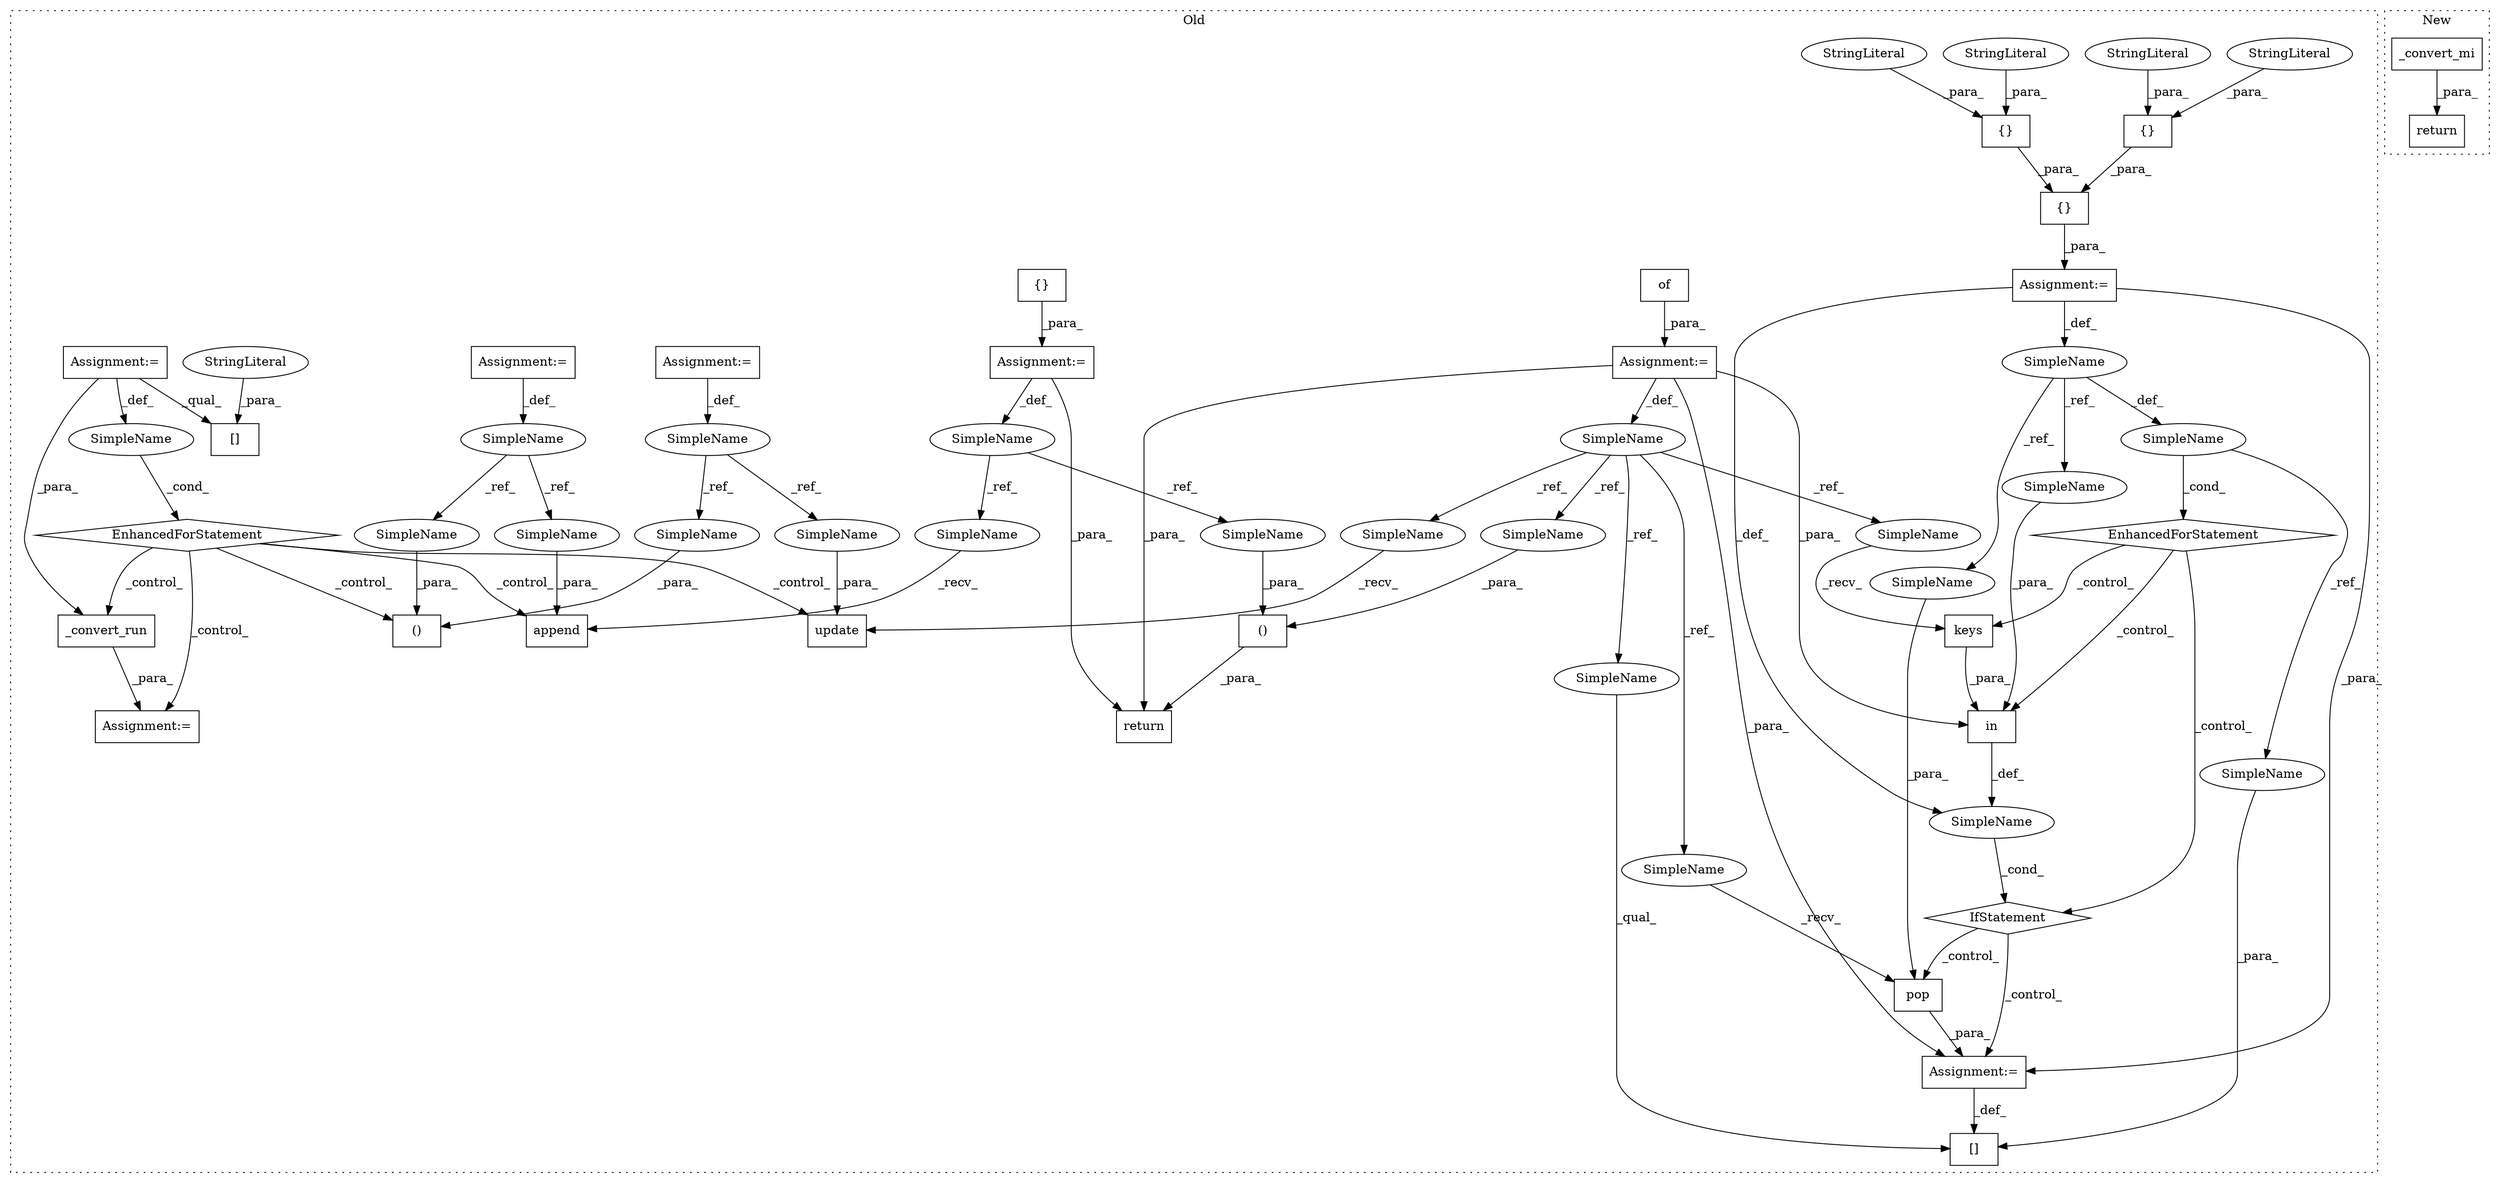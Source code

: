 digraph G {
subgraph cluster0 {
1 [label="_convert_run" a="32" s="6276,6318" l="13,1" shape="box"];
3 [label="EnhancedForStatement" a="70" s="5993,6071" l="53,2" shape="diamond"];
4 [label="()" a="106" s="6255" l="19" shape="box"];
5 [label="SimpleName" a="42" s="5259" l="3" shape="ellipse"];
6 [label="update" a="32" s="6364,6374" l="7,1" shape="box"];
7 [label="SimpleName" a="42" s="5970" l="8" shape="ellipse"];
8 [label="keys" a="32" s="6581" l="6" shape="box"];
9 [label="()" a="106" s="6662" l="25" shape="box"];
10 [label="{}" a="4" s="5962" l="2" shape="box"];
11 [label="[]" a="2" s="6599,6611" l="9,1" shape="box"];
12 [label="{}" a="4" s="6491,6515" l="1,1" shape="box"];
13 [label="in" a="105" s="6565" l="22" shape="box"];
14 [label="{}" a="4" s="6517,6543" l="1,1" shape="box"];
15 [label="EnhancedForStatement" a="70" s="6395,6545" l="68,2" shape="diamond"];
16 [label="{}" a="4" s="6490,6544" l="1,1" shape="box"];
17 [label="SimpleName" a="42" s="6455" l="3" shape="ellipse"];
18 [label="pop" a="32" s="6622,6629" l="4,1" shape="box"];
19 [label="SimpleName" a="42" s="6470" l="3" shape="ellipse"];
20 [label="StringLiteral" a="45" s="6504" l="11" shape="ellipse"];
21 [label="StringLiteral" a="45" s="6531" l="12" shape="ellipse"];
22 [label="StringLiteral" a="45" s="6518" l="12" shape="ellipse"];
23 [label="StringLiteral" a="45" s="6492" l="11" shape="ellipse"];
24 [label="SimpleName" a="42" s="5948" l="4" shape="ellipse"];
25 [label="append" a="32" s="6334,6344" l="7,1" shape="box"];
26 [label="SimpleName" a="42" s="" l="" shape="ellipse"];
27 [label="IfStatement" a="25" s="6555,6587" l="10,2" shape="diamond"];
28 [label="of" a="32" s="5983" l="4" shape="box"];
29 [label="Assignment:=" a="7" s="6274" l="2" shape="box"];
30 [label="Assignment:=" a="7" s="5993,6071" l="53,2" shape="box"];
31 [label="[]" a="2" s="6222,6233" l="5,1" shape="box"];
32 [label="StringLiteral" a="45" s="6227" l="6" shape="ellipse"];
33 [label="Assignment:=" a="7" s="6612" l="1" shape="box"];
34 [label="Assignment:=" a="7" s="5978" l="1" shape="box"];
35 [label="Assignment:=" a="7" s="5952" l="1" shape="box"];
36 [label="Assignment:=" a="7" s="6395,6545" l="68,2" shape="box"];
37 [label="Assignment:=" a="7" s="5259" l="3" shape="box"];
38 [label="return" a="41" s="6650" l="12" shape="box"];
40 [label="SimpleName" a="42" s="5313" l="3" shape="ellipse"];
41 [label="Assignment:=" a="7" s="5313" l="3" shape="box"];
42 [label="SimpleName" a="42" s="6050" l="8" shape="ellipse"];
43 [label="SimpleName" a="42" s="6662" l="4" shape="ellipse"];
44 [label="SimpleName" a="42" s="6329" l="4" shape="ellipse"];
45 [label="SimpleName" a="42" s="6371" l="3" shape="ellipse"];
46 [label="SimpleName" a="42" s="6271" l="3" shape="ellipse"];
47 [label="SimpleName" a="42" s="6599" l="8" shape="ellipse"];
48 [label="SimpleName" a="42" s="6613" l="8" shape="ellipse"];
49 [label="SimpleName" a="42" s="6355" l="8" shape="ellipse"];
50 [label="SimpleName" a="42" s="6572" l="8" shape="ellipse"];
51 [label="SimpleName" a="42" s="6679" l="8" shape="ellipse"];
52 [label="SimpleName" a="42" s="6608" l="3" shape="ellipse"];
53 [label="SimpleName" a="42" s="6255" l="3" shape="ellipse"];
54 [label="SimpleName" a="42" s="6341" l="3" shape="ellipse"];
55 [label="SimpleName" a="42" s="6565" l="3" shape="ellipse"];
56 [label="SimpleName" a="42" s="6626" l="3" shape="ellipse"];
label = "Old";
style="dotted";
}
subgraph cluster1 {
2 [label="_convert_mi" a="32" s="4190,4230" l="12,1" shape="box"];
39 [label="return" a="41" s="4183" l="7" shape="box"];
label = "New";
style="dotted";
}
1 -> 29 [label="_para_"];
2 -> 39 [label="_para_"];
3 -> 4 [label="_control_"];
3 -> 25 [label="_control_"];
3 -> 29 [label="_control_"];
3 -> 1 [label="_control_"];
3 -> 6 [label="_control_"];
5 -> 46 [label="_ref_"];
5 -> 45 [label="_ref_"];
7 -> 48 [label="_ref_"];
7 -> 49 [label="_ref_"];
7 -> 47 [label="_ref_"];
7 -> 50 [label="_ref_"];
7 -> 51 [label="_ref_"];
8 -> 13 [label="_para_"];
9 -> 38 [label="_para_"];
10 -> 35 [label="_para_"];
12 -> 16 [label="_para_"];
13 -> 26 [label="_def_"];
14 -> 16 [label="_para_"];
15 -> 13 [label="_control_"];
15 -> 27 [label="_control_"];
15 -> 8 [label="_control_"];
16 -> 36 [label="_para_"];
17 -> 55 [label="_ref_"];
17 -> 56 [label="_ref_"];
17 -> 19 [label="_def_"];
18 -> 33 [label="_para_"];
19 -> 52 [label="_ref_"];
19 -> 15 [label="_cond_"];
20 -> 12 [label="_para_"];
21 -> 14 [label="_para_"];
22 -> 14 [label="_para_"];
23 -> 12 [label="_para_"];
24 -> 43 [label="_ref_"];
24 -> 44 [label="_ref_"];
26 -> 27 [label="_cond_"];
27 -> 33 [label="_control_"];
27 -> 18 [label="_control_"];
28 -> 34 [label="_para_"];
30 -> 1 [label="_para_"];
30 -> 31 [label="_qual_"];
30 -> 42 [label="_def_"];
32 -> 31 [label="_para_"];
33 -> 11 [label="_def_"];
34 -> 7 [label="_def_"];
34 -> 38 [label="_para_"];
34 -> 33 [label="_para_"];
34 -> 13 [label="_para_"];
35 -> 38 [label="_para_"];
35 -> 24 [label="_def_"];
36 -> 33 [label="_para_"];
36 -> 17 [label="_def_"];
36 -> 26 [label="_def_"];
37 -> 5 [label="_def_"];
40 -> 54 [label="_ref_"];
40 -> 53 [label="_ref_"];
41 -> 40 [label="_def_"];
42 -> 3 [label="_cond_"];
43 -> 9 [label="_para_"];
44 -> 25 [label="_recv_"];
45 -> 6 [label="_para_"];
46 -> 4 [label="_para_"];
47 -> 11 [label="_qual_"];
48 -> 18 [label="_recv_"];
49 -> 6 [label="_recv_"];
50 -> 8 [label="_recv_"];
51 -> 9 [label="_para_"];
52 -> 11 [label="_para_"];
53 -> 4 [label="_para_"];
54 -> 25 [label="_para_"];
55 -> 13 [label="_para_"];
56 -> 18 [label="_para_"];
}